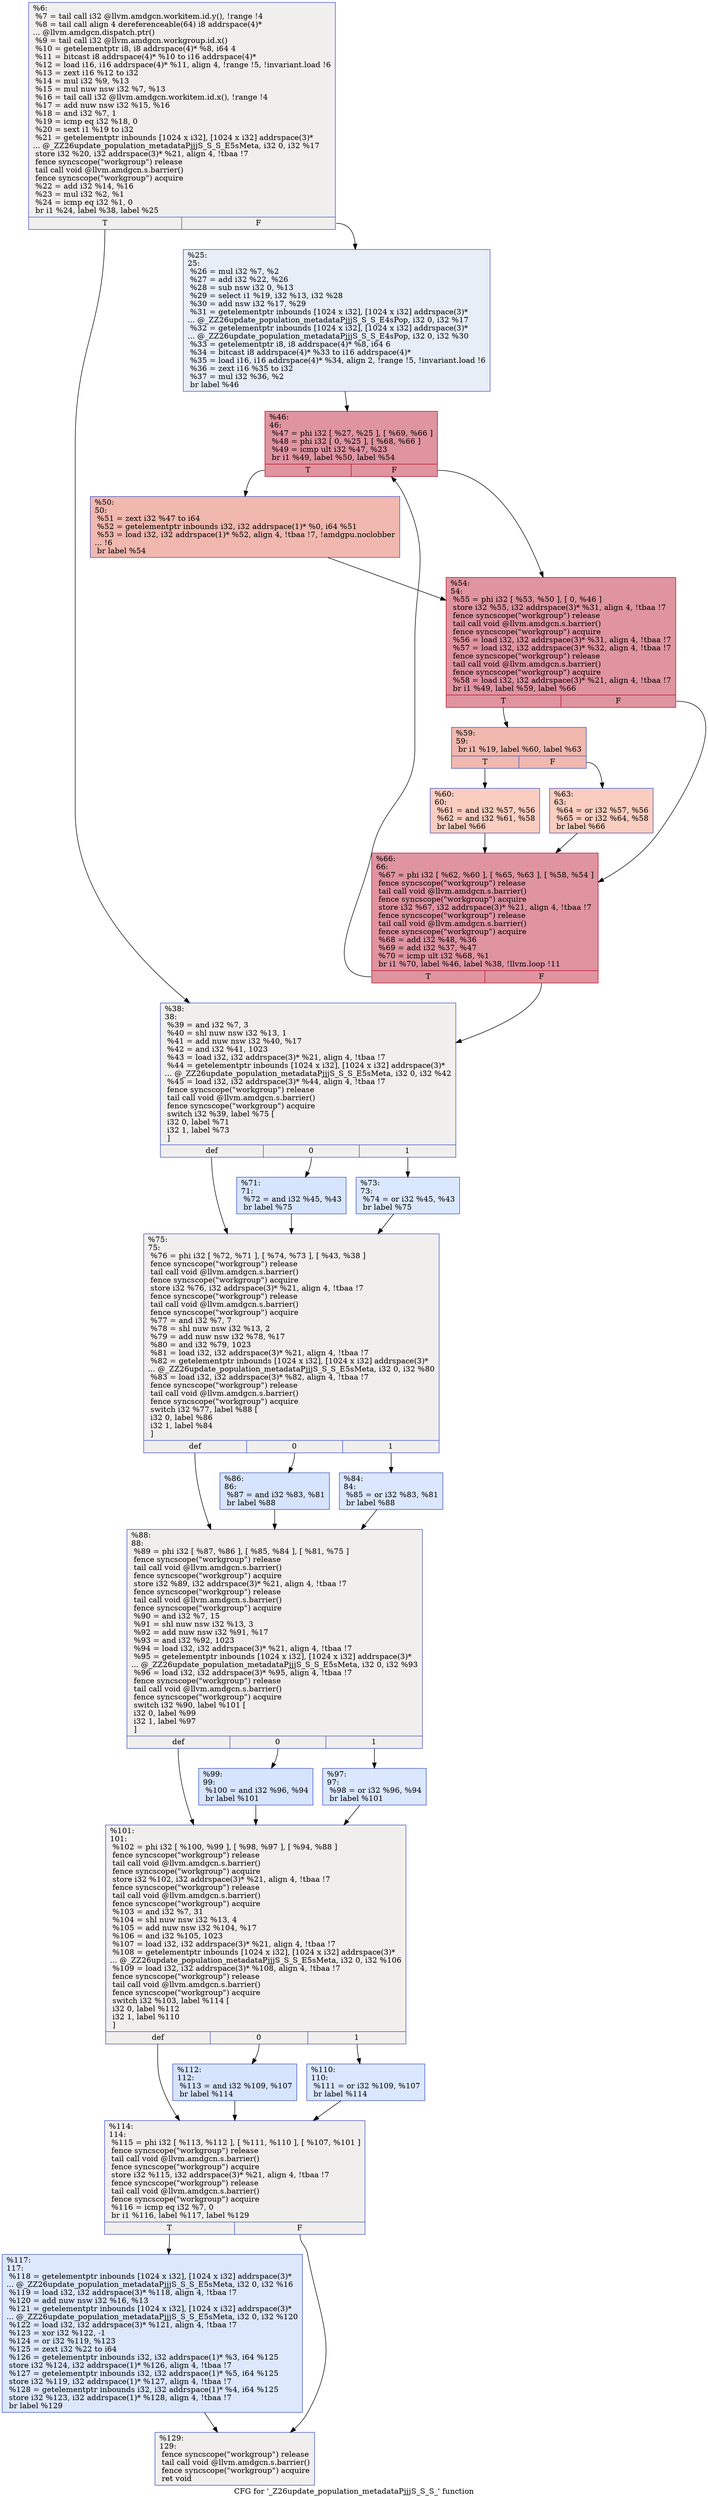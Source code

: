 digraph "CFG for '_Z26update_population_metadataPjjjS_S_S_' function" {
	label="CFG for '_Z26update_population_metadataPjjjS_S_S_' function";

	Node0x4bc81f0 [shape=record,color="#3d50c3ff", style=filled, fillcolor="#e0dbd870",label="{%6:\l  %7 = tail call i32 @llvm.amdgcn.workitem.id.y(), !range !4\l  %8 = tail call align 4 dereferenceable(64) i8 addrspace(4)*\l... @llvm.amdgcn.dispatch.ptr()\l  %9 = tail call i32 @llvm.amdgcn.workgroup.id.x()\l  %10 = getelementptr i8, i8 addrspace(4)* %8, i64 4\l  %11 = bitcast i8 addrspace(4)* %10 to i16 addrspace(4)*\l  %12 = load i16, i16 addrspace(4)* %11, align 4, !range !5, !invariant.load !6\l  %13 = zext i16 %12 to i32\l  %14 = mul i32 %9, %13\l  %15 = mul nuw nsw i32 %7, %13\l  %16 = tail call i32 @llvm.amdgcn.workitem.id.x(), !range !4\l  %17 = add nuw nsw i32 %15, %16\l  %18 = and i32 %7, 1\l  %19 = icmp eq i32 %18, 0\l  %20 = sext i1 %19 to i32\l  %21 = getelementptr inbounds [1024 x i32], [1024 x i32] addrspace(3)*\l... @_ZZ26update_population_metadataPjjjS_S_S_E5sMeta, i32 0, i32 %17\l  store i32 %20, i32 addrspace(3)* %21, align 4, !tbaa !7\l  fence syncscope(\"workgroup\") release\l  tail call void @llvm.amdgcn.s.barrier()\l  fence syncscope(\"workgroup\") acquire\l  %22 = add i32 %14, %16\l  %23 = mul i32 %2, %1\l  %24 = icmp eq i32 %1, 0\l  br i1 %24, label %38, label %25\l|{<s0>T|<s1>F}}"];
	Node0x4bc81f0:s0 -> Node0x4bcb330;
	Node0x4bc81f0:s1 -> Node0x4bcb3c0;
	Node0x4bcb3c0 [shape=record,color="#3d50c3ff", style=filled, fillcolor="#cbd8ee70",label="{%25:\l25:                                               \l  %26 = mul i32 %7, %2\l  %27 = add i32 %22, %26\l  %28 = sub nsw i32 0, %13\l  %29 = select i1 %19, i32 %13, i32 %28\l  %30 = add nsw i32 %17, %29\l  %31 = getelementptr inbounds [1024 x i32], [1024 x i32] addrspace(3)*\l... @_ZZ26update_population_metadataPjjjS_S_S_E4sPop, i32 0, i32 %17\l  %32 = getelementptr inbounds [1024 x i32], [1024 x i32] addrspace(3)*\l... @_ZZ26update_population_metadataPjjjS_S_S_E4sPop, i32 0, i32 %30\l  %33 = getelementptr i8, i8 addrspace(4)* %8, i64 6\l  %34 = bitcast i8 addrspace(4)* %33 to i16 addrspace(4)*\l  %35 = load i16, i16 addrspace(4)* %34, align 2, !range !5, !invariant.load !6\l  %36 = zext i16 %35 to i32\l  %37 = mul i32 %36, %2\l  br label %46\l}"];
	Node0x4bcb3c0 -> Node0x4bcabc0;
	Node0x4bcb330 [shape=record,color="#3d50c3ff", style=filled, fillcolor="#e0dbd870",label="{%38:\l38:                                               \l  %39 = and i32 %7, 3\l  %40 = shl nuw nsw i32 %13, 1\l  %41 = add nuw nsw i32 %40, %17\l  %42 = and i32 %41, 1023\l  %43 = load i32, i32 addrspace(3)* %21, align 4, !tbaa !7\l  %44 = getelementptr inbounds [1024 x i32], [1024 x i32] addrspace(3)*\l... @_ZZ26update_population_metadataPjjjS_S_S_E5sMeta, i32 0, i32 %42\l  %45 = load i32, i32 addrspace(3)* %44, align 4, !tbaa !7\l  fence syncscope(\"workgroup\") release\l  tail call void @llvm.amdgcn.s.barrier()\l  fence syncscope(\"workgroup\") acquire\l  switch i32 %39, label %75 [\l    i32 0, label %71\l    i32 1, label %73\l  ]\l|{<s0>def|<s1>0|<s2>1}}"];
	Node0x4bcb330:s0 -> Node0x4bcd660;
	Node0x4bcb330:s1 -> Node0x4bcd6b0;
	Node0x4bcb330:s2 -> Node0x4bcd740;
	Node0x4bcabc0 [shape=record,color="#b70d28ff", style=filled, fillcolor="#b70d2870",label="{%46:\l46:                                               \l  %47 = phi i32 [ %27, %25 ], [ %69, %66 ]\l  %48 = phi i32 [ 0, %25 ], [ %68, %66 ]\l  %49 = icmp ult i32 %47, %23\l  br i1 %49, label %50, label %54\l|{<s0>T|<s1>F}}"];
	Node0x4bcabc0:s0 -> Node0x4bcdb80;
	Node0x4bcabc0:s1 -> Node0x4bcdc10;
	Node0x4bcdb80 [shape=record,color="#3d50c3ff", style=filled, fillcolor="#dc5d4a70",label="{%50:\l50:                                               \l  %51 = zext i32 %47 to i64\l  %52 = getelementptr inbounds i32, i32 addrspace(1)* %0, i64 %51\l  %53 = load i32, i32 addrspace(1)* %52, align 4, !tbaa !7, !amdgpu.noclobber\l... !6\l  br label %54\l}"];
	Node0x4bcdb80 -> Node0x4bcdc10;
	Node0x4bcdc10 [shape=record,color="#b70d28ff", style=filled, fillcolor="#b70d2870",label="{%54:\l54:                                               \l  %55 = phi i32 [ %53, %50 ], [ 0, %46 ]\l  store i32 %55, i32 addrspace(3)* %31, align 4, !tbaa !7\l  fence syncscope(\"workgroup\") release\l  tail call void @llvm.amdgcn.s.barrier()\l  fence syncscope(\"workgroup\") acquire\l  %56 = load i32, i32 addrspace(3)* %31, align 4, !tbaa !7\l  %57 = load i32, i32 addrspace(3)* %32, align 4, !tbaa !7\l  fence syncscope(\"workgroup\") release\l  tail call void @llvm.amdgcn.s.barrier()\l  fence syncscope(\"workgroup\") acquire\l  %58 = load i32, i32 addrspace(3)* %21, align 4, !tbaa !7\l  br i1 %49, label %59, label %66\l|{<s0>T|<s1>F}}"];
	Node0x4bcdc10:s0 -> Node0x4bce510;
	Node0x4bcdc10:s1 -> Node0x4bcd8f0;
	Node0x4bce510 [shape=record,color="#3d50c3ff", style=filled, fillcolor="#dc5d4a70",label="{%59:\l59:                                               \l  br i1 %19, label %60, label %63\l|{<s0>T|<s1>F}}"];
	Node0x4bce510:s0 -> Node0x4bce610;
	Node0x4bce510:s1 -> Node0x4bce660;
	Node0x4bce610 [shape=record,color="#3d50c3ff", style=filled, fillcolor="#f2907270",label="{%60:\l60:                                               \l  %61 = and i32 %57, %56\l  %62 = and i32 %61, %58\l  br label %66\l}"];
	Node0x4bce610 -> Node0x4bcd8f0;
	Node0x4bce660 [shape=record,color="#3d50c3ff", style=filled, fillcolor="#f2907270",label="{%63:\l63:                                               \l  %64 = or i32 %57, %56\l  %65 = or i32 %64, %58\l  br label %66\l}"];
	Node0x4bce660 -> Node0x4bcd8f0;
	Node0x4bcd8f0 [shape=record,color="#b70d28ff", style=filled, fillcolor="#b70d2870",label="{%66:\l66:                                               \l  %67 = phi i32 [ %62, %60 ], [ %65, %63 ], [ %58, %54 ]\l  fence syncscope(\"workgroup\") release\l  tail call void @llvm.amdgcn.s.barrier()\l  fence syncscope(\"workgroup\") acquire\l  store i32 %67, i32 addrspace(3)* %21, align 4, !tbaa !7\l  fence syncscope(\"workgroup\") release\l  tail call void @llvm.amdgcn.s.barrier()\l  fence syncscope(\"workgroup\") acquire\l  %68 = add i32 %48, %36\l  %69 = add i32 %37, %47\l  %70 = icmp ult i32 %68, %1\l  br i1 %70, label %46, label %38, !llvm.loop !11\l|{<s0>T|<s1>F}}"];
	Node0x4bcd8f0:s0 -> Node0x4bcabc0;
	Node0x4bcd8f0:s1 -> Node0x4bcb330;
	Node0x4bcd6b0 [shape=record,color="#3d50c3ff", style=filled, fillcolor="#a5c3fe70",label="{%71:\l71:                                               \l  %72 = and i32 %45, %43\l  br label %75\l}"];
	Node0x4bcd6b0 -> Node0x4bcd660;
	Node0x4bcd740 [shape=record,color="#3d50c3ff", style=filled, fillcolor="#abc8fd70",label="{%73:\l73:                                               \l  %74 = or i32 %45, %43\l  br label %75\l}"];
	Node0x4bcd740 -> Node0x4bcd660;
	Node0x4bcd660 [shape=record,color="#3d50c3ff", style=filled, fillcolor="#e0dbd870",label="{%75:\l75:                                               \l  %76 = phi i32 [ %72, %71 ], [ %74, %73 ], [ %43, %38 ]\l  fence syncscope(\"workgroup\") release\l  tail call void @llvm.amdgcn.s.barrier()\l  fence syncscope(\"workgroup\") acquire\l  store i32 %76, i32 addrspace(3)* %21, align 4, !tbaa !7\l  fence syncscope(\"workgroup\") release\l  tail call void @llvm.amdgcn.s.barrier()\l  fence syncscope(\"workgroup\") acquire\l  %77 = and i32 %7, 7\l  %78 = shl nuw nsw i32 %13, 2\l  %79 = add nuw nsw i32 %78, %17\l  %80 = and i32 %79, 1023\l  %81 = load i32, i32 addrspace(3)* %21, align 4, !tbaa !7\l  %82 = getelementptr inbounds [1024 x i32], [1024 x i32] addrspace(3)*\l... @_ZZ26update_population_metadataPjjjS_S_S_E5sMeta, i32 0, i32 %80\l  %83 = load i32, i32 addrspace(3)* %82, align 4, !tbaa !7\l  fence syncscope(\"workgroup\") release\l  tail call void @llvm.amdgcn.s.barrier()\l  fence syncscope(\"workgroup\") acquire\l  switch i32 %77, label %88 [\l    i32 0, label %86\l    i32 1, label %84\l  ]\l|{<s0>def|<s1>0|<s2>1}}"];
	Node0x4bcd660:s0 -> Node0x4bd0010;
	Node0x4bcd660:s1 -> Node0x4bd0060;
	Node0x4bcd660:s2 -> Node0x4bd00b0;
	Node0x4bd00b0 [shape=record,color="#3d50c3ff", style=filled, fillcolor="#abc8fd70",label="{%84:\l84:                                               \l  %85 = or i32 %83, %81\l  br label %88\l}"];
	Node0x4bd00b0 -> Node0x4bd0010;
	Node0x4bd0060 [shape=record,color="#3d50c3ff", style=filled, fillcolor="#a5c3fe70",label="{%86:\l86:                                               \l  %87 = and i32 %83, %81\l  br label %88\l}"];
	Node0x4bd0060 -> Node0x4bd0010;
	Node0x4bd0010 [shape=record,color="#3d50c3ff", style=filled, fillcolor="#e0dbd870",label="{%88:\l88:                                               \l  %89 = phi i32 [ %87, %86 ], [ %85, %84 ], [ %81, %75 ]\l  fence syncscope(\"workgroup\") release\l  tail call void @llvm.amdgcn.s.barrier()\l  fence syncscope(\"workgroup\") acquire\l  store i32 %89, i32 addrspace(3)* %21, align 4, !tbaa !7\l  fence syncscope(\"workgroup\") release\l  tail call void @llvm.amdgcn.s.barrier()\l  fence syncscope(\"workgroup\") acquire\l  %90 = and i32 %7, 15\l  %91 = shl nuw nsw i32 %13, 3\l  %92 = add nuw nsw i32 %91, %17\l  %93 = and i32 %92, 1023\l  %94 = load i32, i32 addrspace(3)* %21, align 4, !tbaa !7\l  %95 = getelementptr inbounds [1024 x i32], [1024 x i32] addrspace(3)*\l... @_ZZ26update_population_metadataPjjjS_S_S_E5sMeta, i32 0, i32 %93\l  %96 = load i32, i32 addrspace(3)* %95, align 4, !tbaa !7\l  fence syncscope(\"workgroup\") release\l  tail call void @llvm.amdgcn.s.barrier()\l  fence syncscope(\"workgroup\") acquire\l  switch i32 %90, label %101 [\l    i32 0, label %99\l    i32 1, label %97\l  ]\l|{<s0>def|<s1>0|<s2>1}}"];
	Node0x4bd0010:s0 -> Node0x4bd0de0;
	Node0x4bd0010:s1 -> Node0x4bd0e30;
	Node0x4bd0010:s2 -> Node0x4bd0e80;
	Node0x4bd0e80 [shape=record,color="#3d50c3ff", style=filled, fillcolor="#abc8fd70",label="{%97:\l97:                                               \l  %98 = or i32 %96, %94\l  br label %101\l}"];
	Node0x4bd0e80 -> Node0x4bd0de0;
	Node0x4bd0e30 [shape=record,color="#3d50c3ff", style=filled, fillcolor="#a5c3fe70",label="{%99:\l99:                                               \l  %100 = and i32 %96, %94\l  br label %101\l}"];
	Node0x4bd0e30 -> Node0x4bd0de0;
	Node0x4bd0de0 [shape=record,color="#3d50c3ff", style=filled, fillcolor="#e0dbd870",label="{%101:\l101:                                              \l  %102 = phi i32 [ %100, %99 ], [ %98, %97 ], [ %94, %88 ]\l  fence syncscope(\"workgroup\") release\l  tail call void @llvm.amdgcn.s.barrier()\l  fence syncscope(\"workgroup\") acquire\l  store i32 %102, i32 addrspace(3)* %21, align 4, !tbaa !7\l  fence syncscope(\"workgroup\") release\l  tail call void @llvm.amdgcn.s.barrier()\l  fence syncscope(\"workgroup\") acquire\l  %103 = and i32 %7, 31\l  %104 = shl nuw nsw i32 %13, 4\l  %105 = add nuw nsw i32 %104, %17\l  %106 = and i32 %105, 1023\l  %107 = load i32, i32 addrspace(3)* %21, align 4, !tbaa !7\l  %108 = getelementptr inbounds [1024 x i32], [1024 x i32] addrspace(3)*\l... @_ZZ26update_population_metadataPjjjS_S_S_E5sMeta, i32 0, i32 %106\l  %109 = load i32, i32 addrspace(3)* %108, align 4, !tbaa !7\l  fence syncscope(\"workgroup\") release\l  tail call void @llvm.amdgcn.s.barrier()\l  fence syncscope(\"workgroup\") acquire\l  switch i32 %103, label %114 [\l    i32 0, label %112\l    i32 1, label %110\l  ]\l|{<s0>def|<s1>0|<s2>1}}"];
	Node0x4bd0de0:s0 -> Node0x4bd1be0;
	Node0x4bd0de0:s1 -> Node0x4bd1c30;
	Node0x4bd0de0:s2 -> Node0x4bd1c80;
	Node0x4bd1c80 [shape=record,color="#3d50c3ff", style=filled, fillcolor="#abc8fd70",label="{%110:\l110:                                              \l  %111 = or i32 %109, %107\l  br label %114\l}"];
	Node0x4bd1c80 -> Node0x4bd1be0;
	Node0x4bd1c30 [shape=record,color="#3d50c3ff", style=filled, fillcolor="#a5c3fe70",label="{%112:\l112:                                              \l  %113 = and i32 %109, %107\l  br label %114\l}"];
	Node0x4bd1c30 -> Node0x4bd1be0;
	Node0x4bd1be0 [shape=record,color="#3d50c3ff", style=filled, fillcolor="#e0dbd870",label="{%114:\l114:                                              \l  %115 = phi i32 [ %113, %112 ], [ %111, %110 ], [ %107, %101 ]\l  fence syncscope(\"workgroup\") release\l  tail call void @llvm.amdgcn.s.barrier()\l  fence syncscope(\"workgroup\") acquire\l  store i32 %115, i32 addrspace(3)* %21, align 4, !tbaa !7\l  fence syncscope(\"workgroup\") release\l  tail call void @llvm.amdgcn.s.barrier()\l  fence syncscope(\"workgroup\") acquire\l  %116 = icmp eq i32 %7, 0\l  br i1 %116, label %117, label %129\l|{<s0>T|<s1>F}}"];
	Node0x4bd1be0:s0 -> Node0x4bd24c0;
	Node0x4bd1be0:s1 -> Node0x4bd2510;
	Node0x4bd24c0 [shape=record,color="#3d50c3ff", style=filled, fillcolor="#b2ccfb70",label="{%117:\l117:                                              \l  %118 = getelementptr inbounds [1024 x i32], [1024 x i32] addrspace(3)*\l... @_ZZ26update_population_metadataPjjjS_S_S_E5sMeta, i32 0, i32 %16\l  %119 = load i32, i32 addrspace(3)* %118, align 4, !tbaa !7\l  %120 = add nuw nsw i32 %16, %13\l  %121 = getelementptr inbounds [1024 x i32], [1024 x i32] addrspace(3)*\l... @_ZZ26update_population_metadataPjjjS_S_S_E5sMeta, i32 0, i32 %120\l  %122 = load i32, i32 addrspace(3)* %121, align 4, !tbaa !7\l  %123 = xor i32 %122, -1\l  %124 = or i32 %119, %123\l  %125 = zext i32 %22 to i64\l  %126 = getelementptr inbounds i32, i32 addrspace(1)* %3, i64 %125\l  store i32 %124, i32 addrspace(1)* %126, align 4, !tbaa !7\l  %127 = getelementptr inbounds i32, i32 addrspace(1)* %5, i64 %125\l  store i32 %119, i32 addrspace(1)* %127, align 4, !tbaa !7\l  %128 = getelementptr inbounds i32, i32 addrspace(1)* %4, i64 %125\l  store i32 %123, i32 addrspace(1)* %128, align 4, !tbaa !7\l  br label %129\l}"];
	Node0x4bd24c0 -> Node0x4bd2510;
	Node0x4bd2510 [shape=record,color="#3d50c3ff", style=filled, fillcolor="#e0dbd870",label="{%129:\l129:                                              \l  fence syncscope(\"workgroup\") release\l  tail call void @llvm.amdgcn.s.barrier()\l  fence syncscope(\"workgroup\") acquire\l  ret void\l}"];
}
